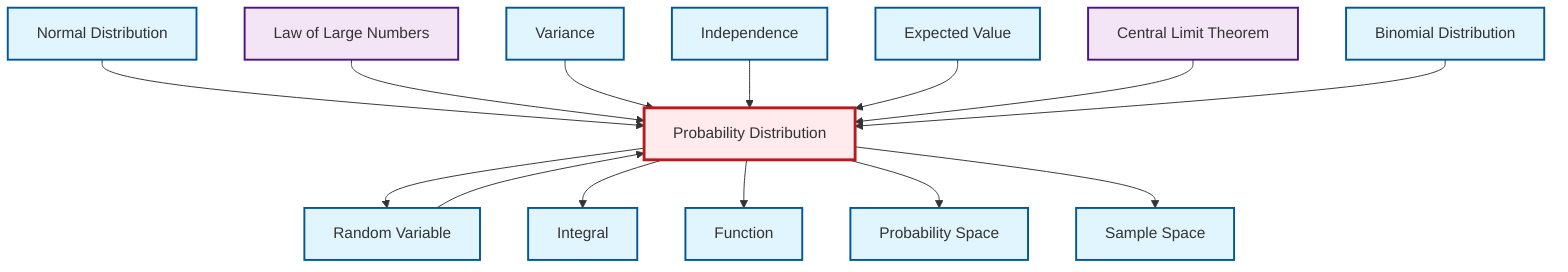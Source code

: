 graph TD
    classDef definition fill:#e1f5fe,stroke:#01579b,stroke-width:2px
    classDef theorem fill:#f3e5f5,stroke:#4a148c,stroke-width:2px
    classDef axiom fill:#fff3e0,stroke:#e65100,stroke-width:2px
    classDef example fill:#e8f5e9,stroke:#1b5e20,stroke-width:2px
    classDef current fill:#ffebee,stroke:#b71c1c,stroke-width:3px
    def-integral["Integral"]:::definition
    def-sample-space["Sample Space"]:::definition
    thm-central-limit["Central Limit Theorem"]:::theorem
    def-expectation["Expected Value"]:::definition
    def-variance["Variance"]:::definition
    def-random-variable["Random Variable"]:::definition
    def-independence["Independence"]:::definition
    def-normal-distribution["Normal Distribution"]:::definition
    def-binomial-distribution["Binomial Distribution"]:::definition
    def-probability-distribution["Probability Distribution"]:::definition
    def-probability-space["Probability Space"]:::definition
    thm-law-of-large-numbers["Law of Large Numbers"]:::theorem
    def-function["Function"]:::definition
    def-normal-distribution --> def-probability-distribution
    def-probability-distribution --> def-random-variable
    def-probability-distribution --> def-integral
    thm-law-of-large-numbers --> def-probability-distribution
    def-probability-distribution --> def-function
    def-variance --> def-probability-distribution
    def-independence --> def-probability-distribution
    def-expectation --> def-probability-distribution
    def-probability-distribution --> def-probability-space
    def-probability-distribution --> def-sample-space
    thm-central-limit --> def-probability-distribution
    def-binomial-distribution --> def-probability-distribution
    def-random-variable --> def-probability-distribution
    class def-probability-distribution current